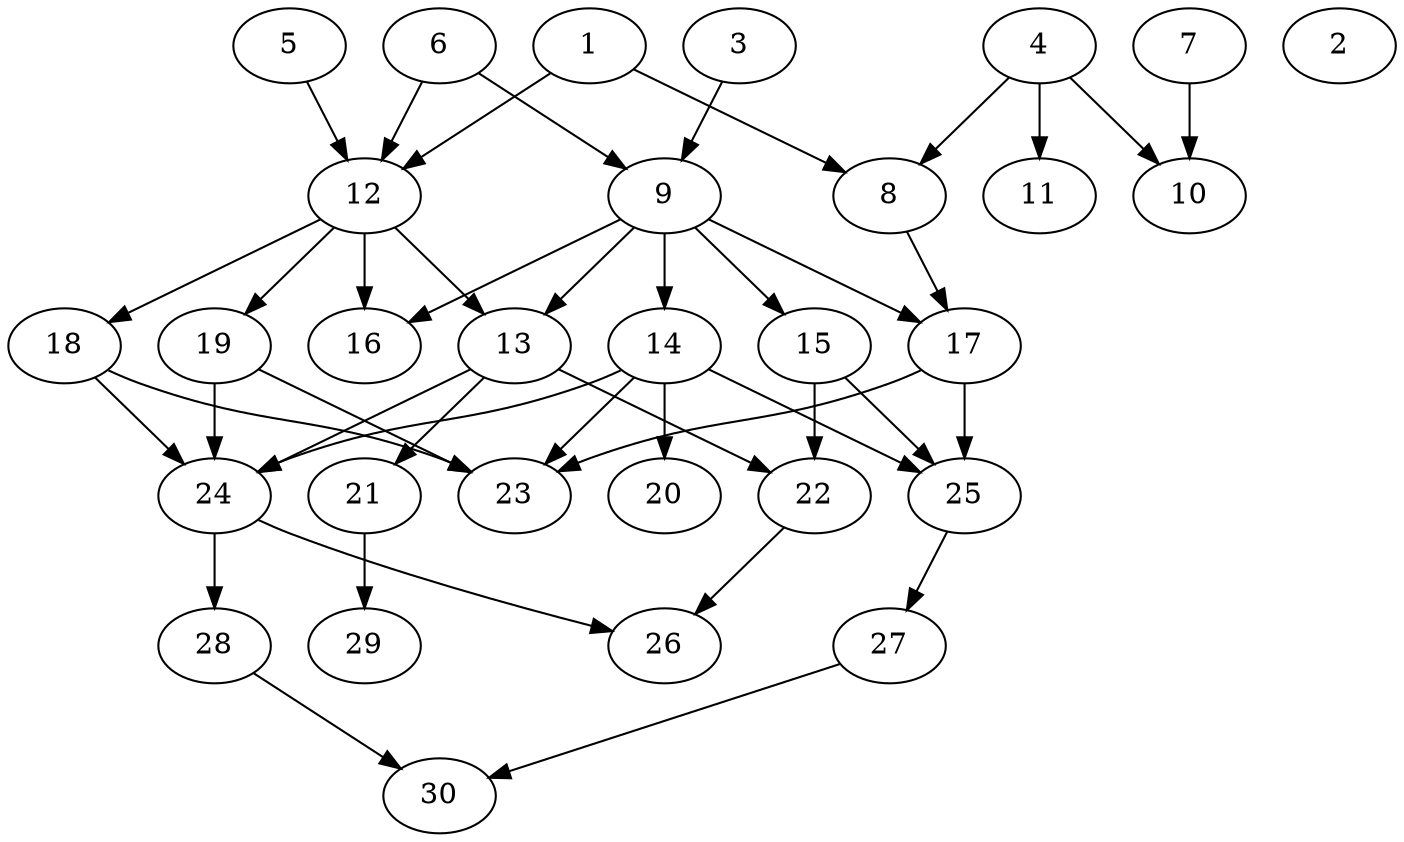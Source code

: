 // DAG (tier=2-normal, mode=compute, n=30, ccr=0.399, fat=0.502, density=0.470, regular=0.493, jump=0.135, mindata=524288, maxdata=8388608)
// DAG automatically generated by daggen at Sun Aug 24 16:33:33 2025
// /home/ermia/Project/Environments/daggen/bin/daggen --dot --ccr 0.399 --fat 0.502 --regular 0.493 --density 0.470 --jump 0.135 --mindata 524288 --maxdata 8388608 -n 30 
digraph G {
  1 [size="285984858268862775296", alpha="0.15", expect_size="142992429134431387648"]
  1 -> 8 [size ="347257803112448"]
  1 -> 12 [size ="347257803112448"]
  2 [size="1019721918738684", alpha="0.02", expect_size="509860959369342"]
  3 [size="58936911359739968", alpha="0.17", expect_size="29468455679869984"]
  3 -> 9 [size ="57363188940800"]
  4 [size="479204590817810317312", alpha="0.02", expect_size="239602295408905158656"]
  4 -> 8 [size ="489896082931712"]
  4 -> 10 [size ="489896082931712"]
  4 -> 11 [size ="489896082931712"]
  5 [size="392480419741696000000", alpha="0.04", expect_size="196240209870848000000"]
  5 -> 12 [size ="428846612480000"]
  6 [size="138202526339643211776", alpha="0.13", expect_size="69101263169821605888"]
  6 -> 9 [size ="213845758967808"]
  6 -> 12 [size ="213845758967808"]
  7 [size="250699199991758080", alpha="0.10", expect_size="125349599995879040"]
  7 -> 10 [size ="198217111175168"]
  8 [size="83565391380470496", alpha="0.00", expect_size="41782695690235248"]
  8 -> 17 [size ="45619129352192"]
  9 [size="503404252461694", alpha="0.06", expect_size="251702126230847"]
  9 -> 13 [size ="21180572499968"]
  9 -> 14 [size ="21180572499968"]
  9 -> 15 [size ="21180572499968"]
  9 -> 16 [size ="21180572499968"]
  9 -> 17 [size ="21180572499968"]
  10 [size="973614736156903808", alpha="0.05", expect_size="486807368078451904"]
  11 [size="20799521786020828", alpha="0.16", expect_size="10399760893010414"]
  12 [size="183756207863350624", alpha="0.09", expect_size="91878103931675312"]
  12 -> 13 [size ="201328278110208"]
  12 -> 16 [size ="201328278110208"]
  12 -> 18 [size ="201328278110208"]
  12 -> 19 [size ="201328278110208"]
  13 [size="7066569417924018176", alpha="0.15", expect_size="3533284708962009088"]
  13 -> 21 [size ="29459751108608"]
  13 -> 22 [size ="29459751108608"]
  13 -> 24 [size ="29459751108608"]
  14 [size="387887494295036362752", alpha="0.09", expect_size="193943747147518181376"]
  14 -> 20 [size ="425494390505472"]
  14 -> 23 [size ="425494390505472"]
  14 -> 24 [size ="425494390505472"]
  14 -> 25 [size ="425494390505472"]
  15 [size="5057863166589336", alpha="0.13", expect_size="2528931583294668"]
  15 -> 22 [size ="117399248437248"]
  15 -> 25 [size ="117399248437248"]
  16 [size="134431362357907600", alpha="0.08", expect_size="67215681178953800"]
  17 [size="60455731288208904", alpha="0.04", expect_size="30227865644104452"]
  17 -> 23 [size ="45814961405952"]
  17 -> 25 [size ="45814961405952"]
  18 [size="559502297083414577152", alpha="0.17", expect_size="279751148541707288576"]
  18 -> 23 [size ="543197675651072"]
  18 -> 24 [size ="543197675651072"]
  19 [size="643994837565225856", alpha="0.07", expect_size="321997418782612928"]
  19 -> 23 [size ="372417025277952"]
  19 -> 24 [size ="372417025277952"]
  20 [size="275189169889730363392", alpha="0.19", expect_size="137594584944865181696"]
  21 [size="6809561180902785024", alpha="0.01", expect_size="3404780590451392512"]
  21 -> 29 [size ="28741057118208"]
  22 [size="2263214445982328", alpha="0.18", expect_size="1131607222991164"]
  22 -> 26 [size ="149812787806208"]
  23 [size="10156073385085016", alpha="0.00", expect_size="5078036692542508"]
  24 [size="80426977212889200", alpha="0.12", expect_size="40213488606444600"]
  24 -> 26 [size ="89369679495168"]
  24 -> 28 [size ="89369679495168"]
  25 [size="3157138556566111", alpha="0.12", expect_size="1578569278283055"]
  25 -> 27 [size ="247792979148800"]
  26 [size="493712516701917", alpha="0.19", expect_size="246856258350958"]
  27 [size="205804160698499840", alpha="0.11", expect_size="102902080349249920"]
  27 -> 30 [size ="367625712435200"]
  28 [size="143668777158263920", alpha="0.15", expect_size="71834388579131960"]
  28 -> 30 [size ="214354309939200"]
  29 [size="162097964540741728", alpha="0.01", expect_size="81048982270370864"]
  30 [size="75086697214620272", alpha="0.02", expect_size="37543348607310136"]
}